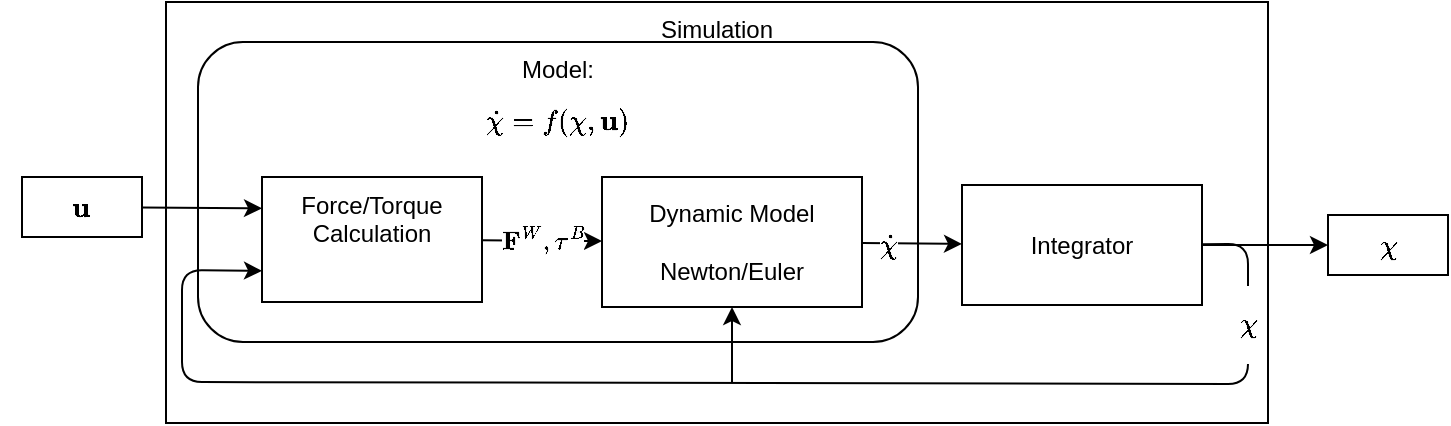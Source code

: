 <mxfile>
    <diagram id="PJ49piRm-pktgj8cM1FV" name="Page-1">
        <mxGraphModel dx="891" dy="469" grid="1" gridSize="10" guides="1" tooltips="1" connect="1" arrows="1" fold="1" page="1" pageScale="1" pageWidth="850" pageHeight="1100" math="1" shadow="0">
            <root>
                <mxCell id="0"/>
                <mxCell id="1" parent="0"/>
                <mxCell id="36" value="Simulation" style="rounded=0;whiteSpace=wrap;html=1;verticalAlign=top;" parent="1" vertex="1">
                    <mxGeometry x="79" y="9" width="551" height="210.5" as="geometry"/>
                </mxCell>
                <mxCell id="48" value="Model: $$\dot{\chi} = f(\chi, \mathbf{u})$$" style="rounded=1;whiteSpace=wrap;html=1;verticalAlign=top;" parent="1" vertex="1">
                    <mxGeometry x="95" y="29" width="360" height="150" as="geometry"/>
                </mxCell>
                <mxCell id="37" value="$$\mathbf{F}^W, {\tau}^B$$" style="edgeStyle=none;html=1;" parent="1" source="38" target="41" edge="1">
                    <mxGeometry relative="1" as="geometry">
                        <Array as="points"/>
                    </mxGeometry>
                </mxCell>
                <mxCell id="38" value="Force/Torque Calculation" style="rounded=0;whiteSpace=wrap;html=1;verticalAlign=top;" parent="1" vertex="1">
                    <mxGeometry x="127" y="96.5" width="110" height="62.5" as="geometry"/>
                </mxCell>
                <mxCell id="39" value="&lt;span style=&quot;color: rgb(0, 0, 0); font-family: Helvetica; font-size: 12px; font-style: normal; font-variant-ligatures: normal; font-variant-caps: normal; font-weight: 400; letter-spacing: normal; orphans: 2; text-align: center; text-indent: 0px; text-transform: none; widows: 2; word-spacing: 0px; -webkit-text-stroke-width: 0px; background-color: rgb(251, 251, 251); text-decoration-thickness: initial; text-decoration-style: initial; text-decoration-color: initial; float: none; display: inline !important;&quot;&gt;$$\dot{{\chi}}$$&lt;/span&gt;" style="edgeStyle=none;html=1;" parent="1" source="41" target="43" edge="1">
                    <mxGeometry x="-0.48" y="-1" relative="1" as="geometry">
                        <mxPoint as="offset"/>
                    </mxGeometry>
                </mxCell>
                <mxCell id="40" style="edgeStyle=none;html=1;startArrow=classic;startFill=1;endArrow=none;endFill=0;" parent="1" source="41" edge="1">
                    <mxGeometry relative="1" as="geometry">
                        <mxPoint x="362.0" y="199" as="targetPoint"/>
                    </mxGeometry>
                </mxCell>
                <mxCell id="41" value="Dynamic Model&lt;br&gt;&lt;br&gt;Newton/Euler" style="rounded=0;whiteSpace=wrap;html=1;" parent="1" vertex="1">
                    <mxGeometry x="297" y="96.5" width="130" height="65" as="geometry"/>
                </mxCell>
                <mxCell id="42" value="&lt;span style=&quot;color: rgb(0, 0, 0); font-family: Helvetica; font-size: 12px; font-style: normal; font-variant-ligatures: normal; font-variant-caps: normal; font-weight: 400; letter-spacing: normal; orphans: 2; text-align: center; text-indent: 0px; text-transform: none; widows: 2; word-spacing: 0px; -webkit-text-stroke-width: 0px; background-color: rgb(251, 251, 251); text-decoration-thickness: initial; text-decoration-style: initial; text-decoration-color: initial; float: none; display: inline !important;&quot;&gt;$${\chi}$$&lt;/span&gt;" style="edgeStyle=none;html=1;entryX=0;entryY=0.75;entryDx=0;entryDy=0;" parent="1" source="43" target="38" edge="1">
                    <mxGeometry x="-0.826" relative="1" as="geometry">
                        <mxPoint x="627" y="179" as="targetPoint"/>
                        <Array as="points">
                            <mxPoint x="620" y="130"/>
                            <mxPoint x="620" y="200"/>
                            <mxPoint x="87" y="199"/>
                            <mxPoint x="87" y="143"/>
                        </Array>
                        <mxPoint as="offset"/>
                    </mxGeometry>
                </mxCell>
                <mxCell id="43" value="Integrator" style="rounded=0;whiteSpace=wrap;html=1;" parent="1" vertex="1">
                    <mxGeometry x="477" y="100.5" width="120" height="60" as="geometry"/>
                </mxCell>
                <mxCell id="44" value="" style="edgeStyle=none;html=1;entryX=0;entryY=0.25;entryDx=0;entryDy=0;" parent="1" source="45" target="38" edge="1">
                    <mxGeometry relative="1" as="geometry">
                        <mxPoint x="117" y="169" as="targetPoint"/>
                    </mxGeometry>
                </mxCell>
                <mxCell id="45" value="$$\mathbf{u}$$" style="rounded=0;whiteSpace=wrap;html=1;" parent="1" vertex="1">
                    <mxGeometry x="7" y="96.5" width="60" height="30" as="geometry"/>
                </mxCell>
                <mxCell id="46" value="" style="edgeStyle=none;html=1;startArrow=classic;startFill=1;endArrow=none;endFill=0;" parent="1" source="47" target="43" edge="1">
                    <mxGeometry relative="1" as="geometry"/>
                </mxCell>
                <mxCell id="47" value="$${\chi}$$" style="rounded=0;whiteSpace=wrap;html=1;" parent="1" vertex="1">
                    <mxGeometry x="660" y="115.5" width="60" height="30" as="geometry"/>
                </mxCell>
            </root>
        </mxGraphModel>
    </diagram>
</mxfile>
